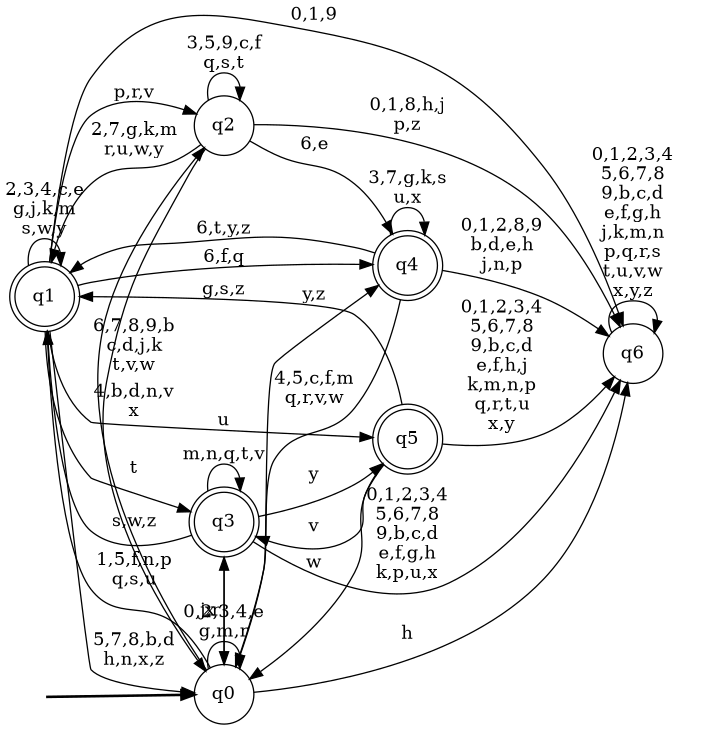 digraph BlueStar {
__start0 [style = invis, shape = none, label = "", width = 0, height = 0];

rankdir=LR;
size="8,5";

s0 [style="filled", color="black", fillcolor="white" shape="circle", label="q0"];
s1 [style="rounded,filled", color="black", fillcolor="white" shape="doublecircle", label="q1"];
s2 [style="filled", color="black", fillcolor="white" shape="circle", label="q2"];
s3 [style="rounded,filled", color="black", fillcolor="white" shape="doublecircle", label="q3"];
s4 [style="rounded,filled", color="black", fillcolor="white" shape="doublecircle", label="q4"];
s5 [style="rounded,filled", color="black", fillcolor="white" shape="doublecircle", label="q5"];
s6 [style="filled", color="black", fillcolor="white" shape="circle", label="q6"];
subgraph cluster_main { 
	graph [pad=".75", ranksep="0.15", nodesep="0.15"];
	 style=invis; 
	__start0 -> s0 [penwidth=2];
}
s0 -> s0 [label="0,2,3,4,e\ng,m,r"];
s0 -> s1 [label="1,5,f,n,p\nq,s,u"];
s0 -> s2 [label="6,7,8,9,b\nc,d,j,k\nt,v,w"];
s0 -> s3 [label="x"];
s0 -> s4 [label="y,z"];
s0 -> s6 [label="h"];
s1 -> s0 [label="5,7,8,b,d\nh,n,x,z"];
s1 -> s1 [label="2,3,4,c,e\ng,j,k,m\ns,w,y"];
s1 -> s2 [label="p,r,v"];
s1 -> s3 [label="t"];
s1 -> s4 [label="6,f,q"];
s1 -> s5 [label="u"];
s1 -> s6 [label="0,1,9"];
s2 -> s0 [label="4,b,d,n,v\nx"];
s2 -> s1 [label="2,7,g,k,m\nr,u,w,y"];
s2 -> s2 [label="3,5,9,c,f\nq,s,t"];
s2 -> s4 [label="6,e"];
s2 -> s6 [label="0,1,8,h,j\np,z"];
s3 -> s0 [label="j,r"];
s3 -> s1 [label="s,w,z"];
s3 -> s3 [label="m,n,q,t,v"];
s3 -> s5 [label="y"];
s3 -> s6 [label="0,1,2,3,4\n5,6,7,8\n9,b,c,d\ne,f,g,h\nk,p,u,x"];
s4 -> s0 [label="4,5,c,f,m\nq,r,v,w"];
s4 -> s1 [label="6,t,y,z"];
s4 -> s4 [label="3,7,g,k,s\nu,x"];
s4 -> s6 [label="0,1,2,8,9\nb,d,e,h\nj,n,p"];
s5 -> s0 [label="w"];
s5 -> s1 [label="g,s,z"];
s5 -> s3 [label="v"];
s5 -> s6 [label="0,1,2,3,4\n5,6,7,8\n9,b,c,d\ne,f,h,j\nk,m,n,p\nq,r,t,u\nx,y"];
s6 -> s6 [label="0,1,2,3,4\n5,6,7,8\n9,b,c,d\ne,f,g,h\nj,k,m,n\np,q,r,s\nt,u,v,w\nx,y,z"];

}